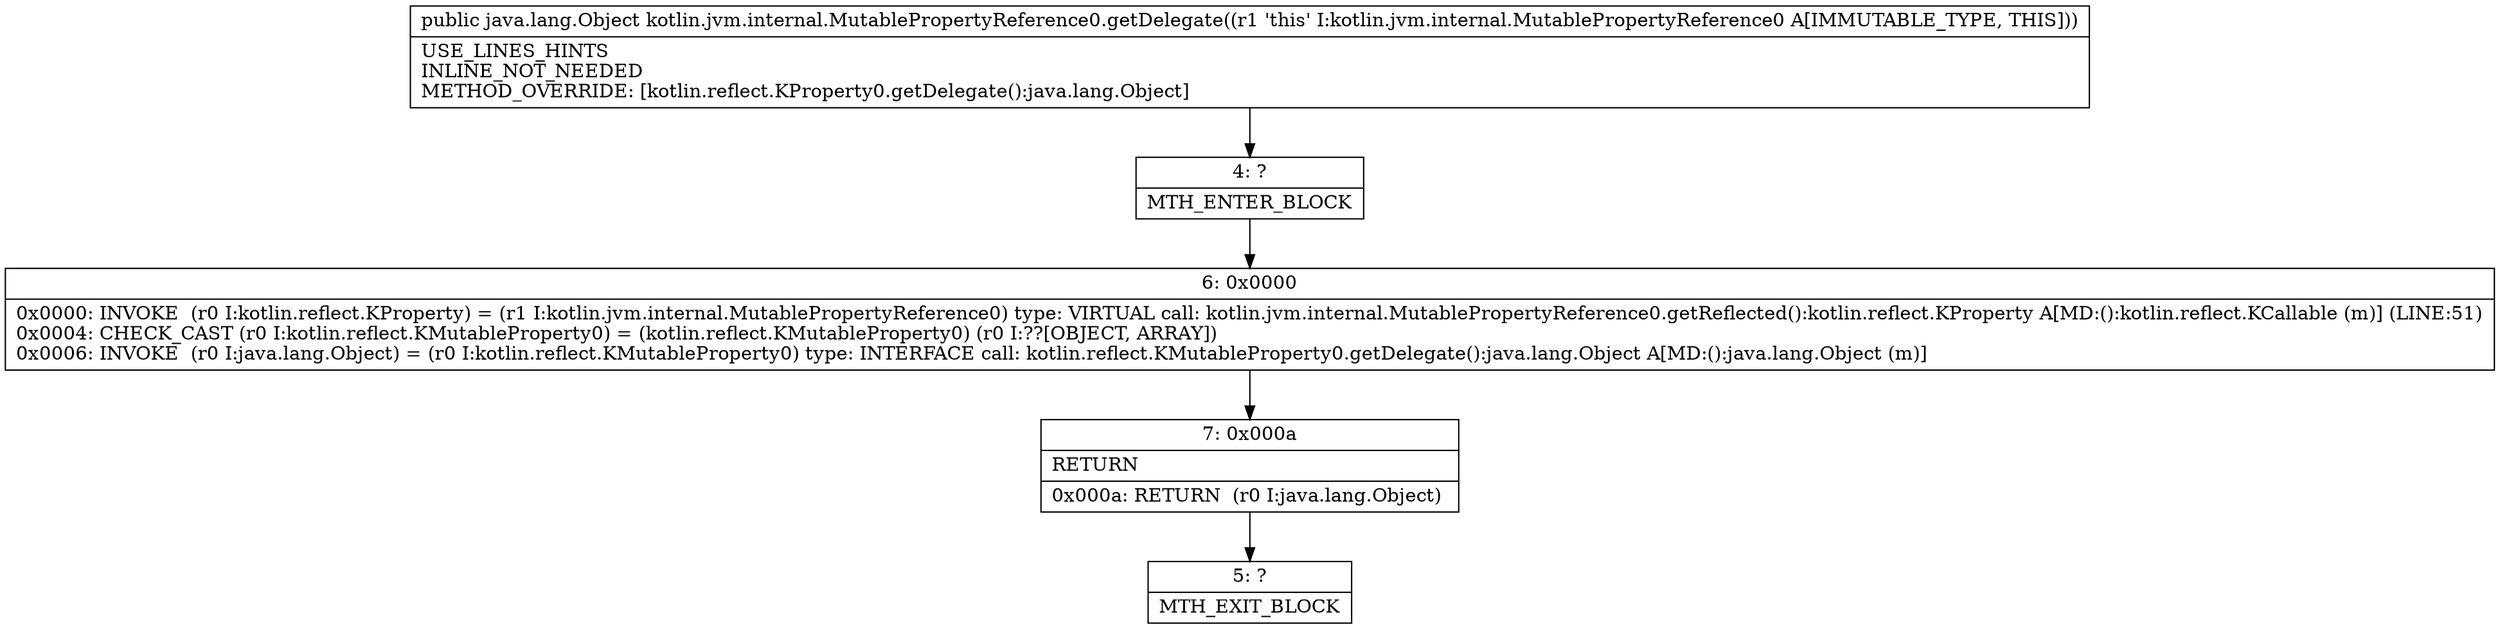 digraph "CFG forkotlin.jvm.internal.MutablePropertyReference0.getDelegate()Ljava\/lang\/Object;" {
Node_4 [shape=record,label="{4\:\ ?|MTH_ENTER_BLOCK\l}"];
Node_6 [shape=record,label="{6\:\ 0x0000|0x0000: INVOKE  (r0 I:kotlin.reflect.KProperty) = (r1 I:kotlin.jvm.internal.MutablePropertyReference0) type: VIRTUAL call: kotlin.jvm.internal.MutablePropertyReference0.getReflected():kotlin.reflect.KProperty A[MD:():kotlin.reflect.KCallable (m)] (LINE:51)\l0x0004: CHECK_CAST (r0 I:kotlin.reflect.KMutableProperty0) = (kotlin.reflect.KMutableProperty0) (r0 I:??[OBJECT, ARRAY]) \l0x0006: INVOKE  (r0 I:java.lang.Object) = (r0 I:kotlin.reflect.KMutableProperty0) type: INTERFACE call: kotlin.reflect.KMutableProperty0.getDelegate():java.lang.Object A[MD:():java.lang.Object (m)]\l}"];
Node_7 [shape=record,label="{7\:\ 0x000a|RETURN\l|0x000a: RETURN  (r0 I:java.lang.Object) \l}"];
Node_5 [shape=record,label="{5\:\ ?|MTH_EXIT_BLOCK\l}"];
MethodNode[shape=record,label="{public java.lang.Object kotlin.jvm.internal.MutablePropertyReference0.getDelegate((r1 'this' I:kotlin.jvm.internal.MutablePropertyReference0 A[IMMUTABLE_TYPE, THIS]))  | USE_LINES_HINTS\lINLINE_NOT_NEEDED\lMETHOD_OVERRIDE: [kotlin.reflect.KProperty0.getDelegate():java.lang.Object]\l}"];
MethodNode -> Node_4;Node_4 -> Node_6;
Node_6 -> Node_7;
Node_7 -> Node_5;
}

